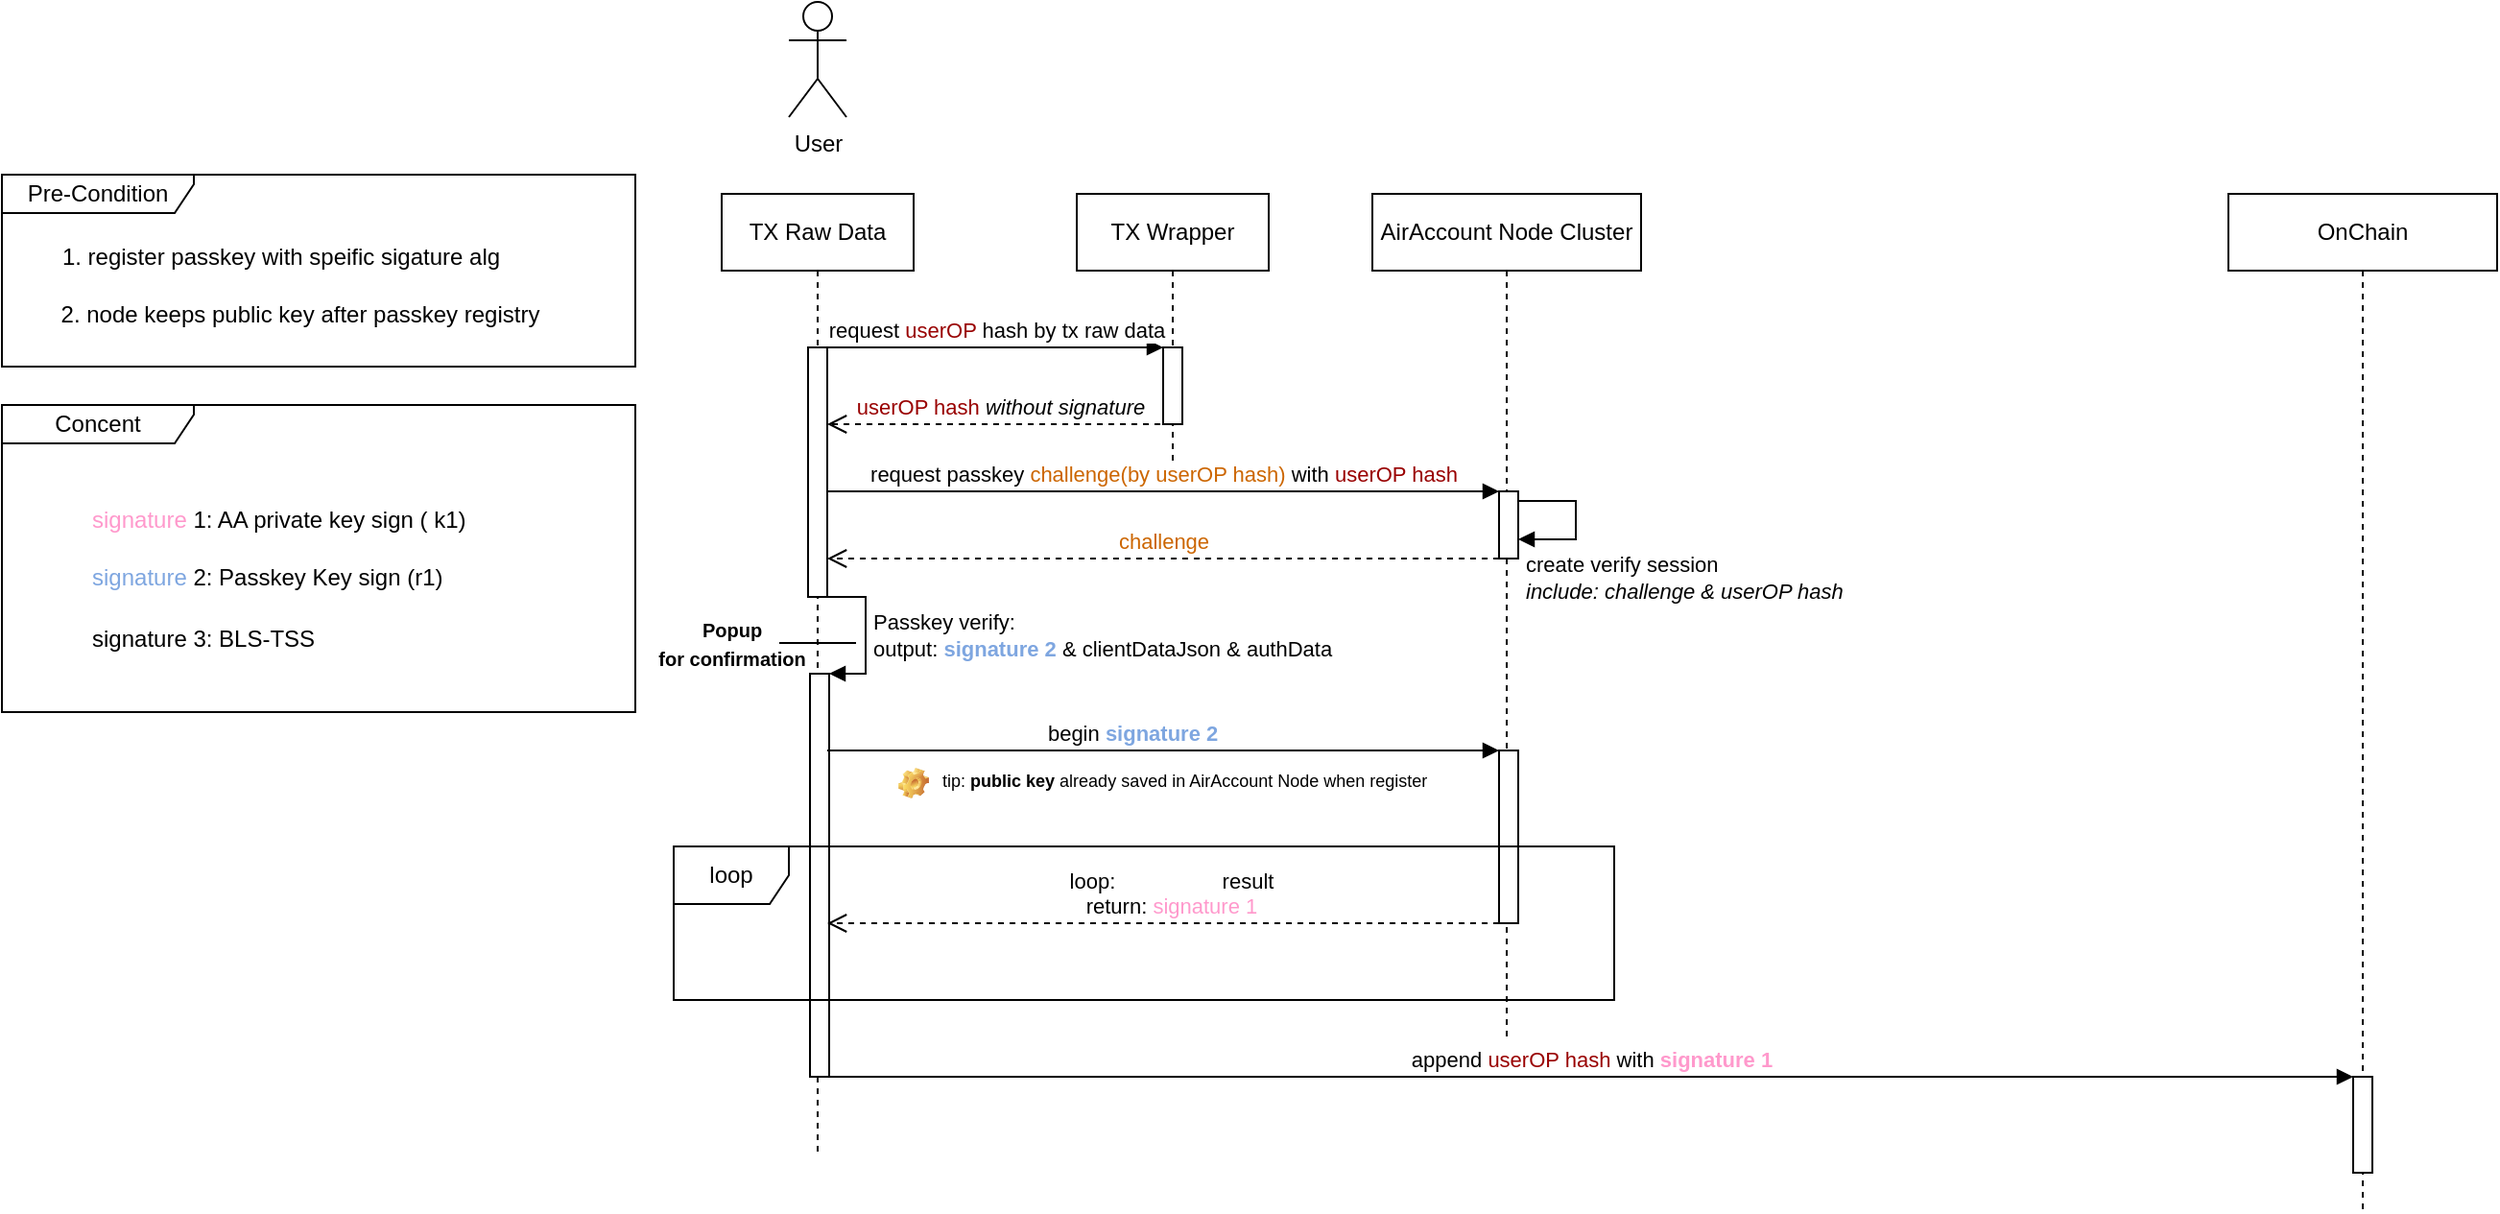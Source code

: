 <mxfile>
    <diagram name="Page-1" id="2YBvvXClWsGukQMizWep">
        <mxGraphModel dx="1836" dy="486" grid="1" gridSize="10" guides="1" tooltips="1" connect="1" arrows="1" fold="1" page="1" pageScale="1" pageWidth="850" pageHeight="1100" math="0" shadow="0">
            <root>
                <mxCell id="0"/>
                <mxCell id="1" parent="0"/>
                <mxCell id="poSc07bkQ7n7ApYLcPto-1" value="User" style="shape=umlActor;verticalLabelPosition=bottom;verticalAlign=top;html=1;outlineConnect=0;" parent="1" vertex="1">
                    <mxGeometry x="80" y="70" width="30" height="60" as="geometry"/>
                </mxCell>
                <mxCell id="poSc07bkQ7n7ApYLcPto-2" value="TX Raw Data" style="shape=umlLifeline;perimeter=lifelinePerimeter;whiteSpace=wrap;html=1;container=1;dropTarget=0;collapsible=0;recursiveResize=0;outlineConnect=0;portConstraint=eastwest;newEdgeStyle={&quot;curved&quot;:0,&quot;rounded&quot;:0};" parent="1" vertex="1">
                    <mxGeometry x="45" y="170" width="100" height="500" as="geometry"/>
                </mxCell>
                <mxCell id="poSc07bkQ7n7ApYLcPto-5" value="" style="html=1;points=[[0,0,0,0,5],[0,1,0,0,-5],[1,0,0,0,5],[1,1,0,0,-5]];perimeter=orthogonalPerimeter;outlineConnect=0;targetShapes=umlLifeline;portConstraint=eastwest;newEdgeStyle={&quot;curved&quot;:0,&quot;rounded&quot;:0};" parent="poSc07bkQ7n7ApYLcPto-2" vertex="1">
                    <mxGeometry x="45" y="80" width="10" height="130" as="geometry"/>
                </mxCell>
                <mxCell id="poSc07bkQ7n7ApYLcPto-20" value="" style="html=1;points=[[0,0,0,0,5],[0,1,0,0,-5],[1,0,0,0,5],[1,1,0,0,-5]];perimeter=orthogonalPerimeter;outlineConnect=0;targetShapes=umlLifeline;portConstraint=eastwest;newEdgeStyle={&quot;curved&quot;:0,&quot;rounded&quot;:0};" parent="poSc07bkQ7n7ApYLcPto-2" vertex="1">
                    <mxGeometry x="46" y="250" width="10" height="210" as="geometry"/>
                </mxCell>
                <mxCell id="poSc07bkQ7n7ApYLcPto-21" value="Passkey verify:&lt;div&gt;output:&amp;nbsp;&lt;b style=&quot;color: rgb(126, 166, 224); text-align: center;&quot;&gt;signature 2&amp;nbsp;&lt;/b&gt;&amp;amp; clientDataJson &amp;amp; authData&lt;/div&gt;" style="html=1;align=left;spacingLeft=2;endArrow=block;rounded=0;edgeStyle=orthogonalEdgeStyle;curved=0;rounded=0;" parent="poSc07bkQ7n7ApYLcPto-2" target="poSc07bkQ7n7ApYLcPto-20" edge="1">
                    <mxGeometry x="0.012" relative="1" as="geometry">
                        <mxPoint x="55" y="210" as="sourcePoint"/>
                        <Array as="points">
                            <mxPoint x="75" y="210"/>
                            <mxPoint x="75" y="250"/>
                        </Array>
                        <mxPoint as="offset"/>
                    </mxGeometry>
                </mxCell>
                <mxCell id="poSc07bkQ7n7ApYLcPto-3" value="TX Wrapper" style="shape=umlLifeline;perimeter=lifelinePerimeter;whiteSpace=wrap;html=1;container=1;dropTarget=0;collapsible=0;recursiveResize=0;outlineConnect=0;portConstraint=eastwest;newEdgeStyle={&quot;curved&quot;:0,&quot;rounded&quot;:0};" parent="1" vertex="1">
                    <mxGeometry x="230" y="170" width="100" height="140" as="geometry"/>
                </mxCell>
                <mxCell id="poSc07bkQ7n7ApYLcPto-7" value="" style="html=1;points=[[0,0,0,0,5],[0,1,0,0,-5],[1,0,0,0,5],[1,1,0,0,-5]];perimeter=orthogonalPerimeter;outlineConnect=0;targetShapes=umlLifeline;portConstraint=eastwest;newEdgeStyle={&quot;curved&quot;:0,&quot;rounded&quot;:0};" parent="poSc07bkQ7n7ApYLcPto-3" vertex="1">
                    <mxGeometry x="45" y="80" width="10" height="40" as="geometry"/>
                </mxCell>
                <mxCell id="poSc07bkQ7n7ApYLcPto-8" value="request &lt;font color=&quot;#990000&quot;&gt;userOP&lt;/font&gt; hash by tx raw data" style="html=1;verticalAlign=bottom;endArrow=block;curved=0;rounded=0;" parent="1" target="poSc07bkQ7n7ApYLcPto-7" edge="1">
                    <mxGeometry width="80" relative="1" as="geometry">
                        <mxPoint x="100" y="250" as="sourcePoint"/>
                        <mxPoint x="180" y="270" as="targetPoint"/>
                        <Array as="points">
                            <mxPoint x="210" y="250"/>
                        </Array>
                    </mxGeometry>
                </mxCell>
                <mxCell id="poSc07bkQ7n7ApYLcPto-9" value="&lt;font color=&quot;#990000&quot;&gt;userOP hash &lt;/font&gt;&lt;i&gt;without signature&lt;/i&gt;" style="html=1;verticalAlign=bottom;endArrow=open;dashed=1;endSize=8;curved=0;rounded=0;" parent="1" edge="1">
                    <mxGeometry relative="1" as="geometry">
                        <mxPoint x="279.5" y="290" as="sourcePoint"/>
                        <mxPoint x="100" y="290" as="targetPoint"/>
                    </mxGeometry>
                </mxCell>
                <mxCell id="poSc07bkQ7n7ApYLcPto-10" value="AirAccount Node Cluster" style="shape=umlLifeline;perimeter=lifelinePerimeter;whiteSpace=wrap;html=1;container=1;dropTarget=0;collapsible=0;recursiveResize=0;outlineConnect=0;portConstraint=eastwest;newEdgeStyle={&quot;curved&quot;:0,&quot;rounded&quot;:0};" parent="1" vertex="1">
                    <mxGeometry x="384" y="170" width="140" height="440" as="geometry"/>
                </mxCell>
                <mxCell id="poSc07bkQ7n7ApYLcPto-14" value="" style="html=1;points=[[0,0,0,0,5],[0,1,0,0,-5],[1,0,0,0,5],[1,1,0,0,-5]];perimeter=orthogonalPerimeter;outlineConnect=0;targetShapes=umlLifeline;portConstraint=eastwest;newEdgeStyle={&quot;curved&quot;:0,&quot;rounded&quot;:0};" parent="poSc07bkQ7n7ApYLcPto-10" vertex="1">
                    <mxGeometry x="66" y="155" width="10" height="35" as="geometry"/>
                </mxCell>
                <mxCell id="poSc07bkQ7n7ApYLcPto-23" value="" style="html=1;points=[[0,0,0,0,5],[0,1,0,0,-5],[1,0,0,0,5],[1,1,0,0,-5]];perimeter=orthogonalPerimeter;outlineConnect=0;targetShapes=umlLifeline;portConstraint=eastwest;newEdgeStyle={&quot;curved&quot;:0,&quot;rounded&quot;:0};" parent="poSc07bkQ7n7ApYLcPto-10" vertex="1">
                    <mxGeometry x="66" y="290" width="10" height="90" as="geometry"/>
                </mxCell>
                <mxCell id="poSc07bkQ7n7ApYLcPto-25" value="create verify session&lt;br&gt;&lt;i&gt;include: challenge &amp;amp; userOP hash&lt;/i&gt;" style="html=1;align=left;spacingLeft=2;endArrow=block;rounded=0;edgeStyle=orthogonalEdgeStyle;curved=0;rounded=0;exitX=1;exitY=0;exitDx=0;exitDy=5;exitPerimeter=0;" parent="poSc07bkQ7n7ApYLcPto-10" source="poSc07bkQ7n7ApYLcPto-14" edge="1">
                    <mxGeometry x="1" y="20" relative="1" as="geometry">
                        <mxPoint x="130" y="170" as="sourcePoint"/>
                        <Array as="points">
                            <mxPoint x="106" y="160"/>
                            <mxPoint x="106" y="180"/>
                        </Array>
                        <mxPoint x="76" y="180" as="targetPoint"/>
                        <mxPoint as="offset"/>
                    </mxGeometry>
                </mxCell>
                <mxCell id="poSc07bkQ7n7ApYLcPto-13" value="request passkey&amp;nbsp;&lt;font color=&quot;#cc6600&quot;&gt;challenge(by userOP hash)&amp;nbsp;&lt;/font&gt;with &lt;font color=&quot;#990000&quot;&gt;userOP hash&lt;/font&gt;" style="html=1;verticalAlign=bottom;endArrow=block;curved=0;rounded=0;" parent="1" edge="1">
                    <mxGeometry width="80" relative="1" as="geometry">
                        <mxPoint x="100" y="325" as="sourcePoint"/>
                        <mxPoint x="450" y="325" as="targetPoint"/>
                    </mxGeometry>
                </mxCell>
                <mxCell id="poSc07bkQ7n7ApYLcPto-16" value="&lt;font color=&quot;#cc6600&quot;&gt;challenge&lt;/font&gt;" style="html=1;verticalAlign=bottom;endArrow=open;dashed=1;endSize=8;curved=0;rounded=0;" parent="1" edge="1">
                    <mxGeometry relative="1" as="geometry">
                        <mxPoint x="450" y="360" as="sourcePoint"/>
                        <mxPoint x="100" y="360" as="targetPoint"/>
                    </mxGeometry>
                </mxCell>
                <mxCell id="poSc07bkQ7n7ApYLcPto-22" value="begin&amp;nbsp;&lt;b&gt;&lt;font color=&quot;#7ea6e0&quot;&gt;signature 2&amp;nbsp;&lt;/font&gt;&lt;font color=&quot;#ffffff&quot;&gt;verify&lt;/font&gt;&lt;/b&gt;" style="html=1;verticalAlign=bottom;endArrow=block;curved=0;rounded=0;" parent="1" edge="1">
                    <mxGeometry width="80" relative="1" as="geometry">
                        <mxPoint x="100" y="460" as="sourcePoint"/>
                        <mxPoint x="450" y="460" as="targetPoint"/>
                    </mxGeometry>
                </mxCell>
                <mxCell id="poSc07bkQ7n7ApYLcPto-26" value="tip: &lt;b&gt;public key &lt;/b&gt;already saved in AirAccount Node when register" style="label;fontStyle=0;strokeColor=none;fillColor=none;align=left;verticalAlign=top;overflow=hidden;spacingLeft=28;spacingRight=4;rotatable=0;points=[[0,0.5],[1,0.5]];portConstraint=eastwest;imageWidth=16;imageHeight=16;whiteSpace=wrap;html=1;image=img/clipart/Gear_128x128.png;fontSize=9;" parent="1" vertex="1">
                    <mxGeometry x="130" y="464" width="320" height="26" as="geometry"/>
                </mxCell>
                <mxCell id="poSc07bkQ7n7ApYLcPto-38" value="loop" style="shape=umlFrame;whiteSpace=wrap;html=1;pointerEvents=0;" parent="1" vertex="1">
                    <mxGeometry x="20" y="510" width="490" height="80" as="geometry"/>
                </mxCell>
                <mxCell id="poSc07bkQ7n7ApYLcPto-27" value="loop: &lt;b style=&quot;&quot;&gt;&lt;font color=&quot;#ffffff&quot;&gt;signature&amp;nbsp;&lt;/font&gt;&lt;/b&gt;result&lt;br&gt;return: &lt;font color=&quot;#ff99cc&quot;&gt;signature 1&lt;/font&gt;" style="html=1;verticalAlign=bottom;endArrow=open;dashed=1;endSize=8;curved=0;rounded=0;" parent="1" edge="1">
                    <mxGeometry x="-0.022" relative="1" as="geometry">
                        <mxPoint x="450" y="550" as="sourcePoint"/>
                        <mxPoint x="100" y="550" as="targetPoint"/>
                        <mxPoint as="offset"/>
                    </mxGeometry>
                </mxCell>
                <mxCell id="poSc07bkQ7n7ApYLcPto-39" value="OnChain" style="shape=umlLifeline;perimeter=lifelinePerimeter;whiteSpace=wrap;html=1;container=1;dropTarget=0;collapsible=0;recursiveResize=0;outlineConnect=0;portConstraint=eastwest;newEdgeStyle={&quot;curved&quot;:0,&quot;rounded&quot;:0};" parent="1" vertex="1">
                    <mxGeometry x="830" y="170" width="140" height="530" as="geometry"/>
                </mxCell>
                <mxCell id="poSc07bkQ7n7ApYLcPto-42" value="" style="html=1;points=[[0,0,0,0,5],[0,1,0,0,-5],[1,0,0,0,5],[1,1,0,0,-5]];perimeter=orthogonalPerimeter;outlineConnect=0;targetShapes=umlLifeline;portConstraint=eastwest;newEdgeStyle={&quot;curved&quot;:0,&quot;rounded&quot;:0};" parent="poSc07bkQ7n7ApYLcPto-39" vertex="1">
                    <mxGeometry x="65" y="460" width="10" height="50" as="geometry"/>
                </mxCell>
                <mxCell id="poSc07bkQ7n7ApYLcPto-40" value="append &lt;font color=&quot;#990000&quot;&gt;userOP hash&lt;/font&gt;&lt;font color=&quot;#cc6600&quot;&gt; &lt;/font&gt;with &lt;b&gt;&lt;font color=&quot;#ff99cc&quot;&gt;signature 1&lt;/font&gt;&lt;/b&gt;" style="html=1;verticalAlign=bottom;endArrow=block;curved=0;rounded=0;" parent="1" target="poSc07bkQ7n7ApYLcPto-42" edge="1">
                    <mxGeometry x="0.001" width="80" relative="1" as="geometry">
                        <mxPoint x="100" y="630" as="sourcePoint"/>
                        <mxPoint x="890" y="630" as="targetPoint"/>
                        <mxPoint as="offset"/>
                    </mxGeometry>
                </mxCell>
                <mxCell id="poSc07bkQ7n7ApYLcPto-45" value="" style="line;strokeWidth=1;fillColor=none;align=left;verticalAlign=middle;spacingTop=-1;spacingLeft=3;spacingRight=3;rotatable=0;labelPosition=right;points=[];portConstraint=eastwest;strokeColor=inherit;" parent="1" vertex="1">
                    <mxGeometry x="75" y="400" width="40" height="8" as="geometry"/>
                </mxCell>
                <mxCell id="poSc07bkQ7n7ApYLcPto-46" value="&lt;font style=&quot;font-size: 10px;&quot;&gt;Popup&lt;br&gt;for confirmation&lt;/font&gt;" style="text;align=center;fontStyle=1;verticalAlign=middle;spacingLeft=3;spacingRight=3;strokeColor=none;rotatable=0;points=[[0,0.5],[1,0.5]];portConstraint=eastwest;html=1;" parent="1" vertex="1">
                    <mxGeometry x="10" y="391" width="80" height="26" as="geometry"/>
                </mxCell>
                <mxCell id="poSc07bkQ7n7ApYLcPto-47" value="Pre-Condition" style="shape=umlFrame;whiteSpace=wrap;html=1;pointerEvents=0;width=100;height=20;" parent="1" vertex="1">
                    <mxGeometry x="-330" y="160" width="330" height="100" as="geometry"/>
                </mxCell>
                <mxCell id="poSc07bkQ7n7ApYLcPto-48" value="1. register passkey with speific sigature alg" style="text;html=1;align=center;verticalAlign=middle;resizable=0;points=[];autosize=1;strokeColor=none;fillColor=none;" parent="1" vertex="1">
                    <mxGeometry x="-310" y="188" width="250" height="30" as="geometry"/>
                </mxCell>
                <mxCell id="poSc07bkQ7n7ApYLcPto-49" value="2. node keeps public key after passkey registry" style="text;html=1;align=center;verticalAlign=middle;resizable=0;points=[];autosize=1;strokeColor=none;fillColor=none;" parent="1" vertex="1">
                    <mxGeometry x="-310" y="218" width="270" height="30" as="geometry"/>
                </mxCell>
                <mxCell id="4" value="Concent" style="shape=umlFrame;whiteSpace=wrap;html=1;pointerEvents=0;width=100;height=20;" vertex="1" parent="1">
                    <mxGeometry x="-330" y="280" width="330" height="160" as="geometry"/>
                </mxCell>
                <mxCell id="5" value="&lt;font color=&quot;#ff99cc&quot;&gt;signature &lt;/font&gt;1: AA private key sign ( k1)" style="text;html=1;align=left;verticalAlign=middle;resizable=0;points=[];autosize=1;strokeColor=none;fillColor=none;" vertex="1" parent="1">
                    <mxGeometry x="-285" y="325" width="220" height="30" as="geometry"/>
                </mxCell>
                <mxCell id="6" value="&lt;font color=&quot;#7ea6e0&quot;&gt;signature &lt;/font&gt;2: Passkey Key sign (r1)" style="text;html=1;align=left;verticalAlign=middle;resizable=0;points=[];autosize=1;strokeColor=none;fillColor=none;" vertex="1" parent="1">
                    <mxGeometry x="-285" y="355" width="210" height="30" as="geometry"/>
                </mxCell>
                <mxCell id="7" value="signature 3: BLS-TSS" style="text;html=1;align=left;verticalAlign=middle;resizable=0;points=[];autosize=1;strokeColor=none;fillColor=none;" vertex="1" parent="1">
                    <mxGeometry x="-285" y="387" width="140" height="30" as="geometry"/>
                </mxCell>
            </root>
        </mxGraphModel>
    </diagram>
</mxfile>